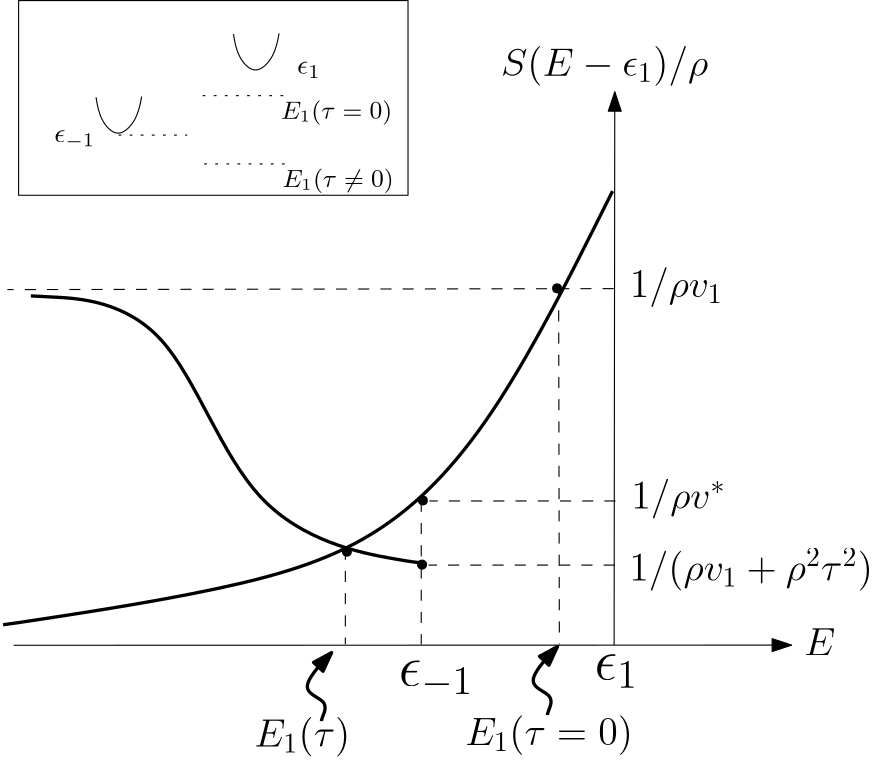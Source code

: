 <?xml version="1.0"?>
<!DOCTYPE ipe SYSTEM "ipe.dtd">
<ipe version="70005" creator="Ipe 7.0.13">
<info created="D:20111221143722" modified="D:20111222163413"/>
<ipestyle name="basic">
<symbol name="arrow/arc(spx)">
<path stroke="sym-stroke" fill="sym-stroke" pen="sym-pen">
0 0 m
-1 0.333 l
-1 -0.333 l
h
</path>
</symbol>
<symbol name="arrow/farc(spx)">
<path stroke="sym-stroke" fill="white" pen="sym-pen">
0 0 m
-1 0.333 l
-1 -0.333 l
h
</path>
</symbol>
<symbol name="mark/circle(sx)" transformations="translations">
<path fill="sym-stroke">
0.6 0 0 0.6 0 0 e
0.4 0 0 0.4 0 0 e
</path>
</symbol>
<symbol name="mark/disk(sx)" transformations="translations">
<path fill="sym-stroke">
0.6 0 0 0.6 0 0 e
</path>
</symbol>
<symbol name="mark/fdisk(sfx)" transformations="translations">
<group>
<path fill="sym-fill">
0.5 0 0 0.5 0 0 e
</path>
<path fill="sym-stroke" fillrule="eofill">
0.6 0 0 0.6 0 0 e
0.4 0 0 0.4 0 0 e
</path>
</group>
</symbol>
<symbol name="mark/box(sx)" transformations="translations">
<path fill="sym-stroke" fillrule="eofill">
-0.6 -0.6 m
0.6 -0.6 l
0.6 0.6 l
-0.6 0.6 l
h
-0.4 -0.4 m
0.4 -0.4 l
0.4 0.4 l
-0.4 0.4 l
h
</path>
</symbol>
<symbol name="mark/square(sx)" transformations="translations">
<path fill="sym-stroke">
-0.6 -0.6 m
0.6 -0.6 l
0.6 0.6 l
-0.6 0.6 l
h
</path>
</symbol>
<symbol name="mark/fsquare(sfx)" transformations="translations">
<group>
<path fill="sym-fill">
-0.5 -0.5 m
0.5 -0.5 l
0.5 0.5 l
-0.5 0.5 l
h
</path>
<path fill="sym-stroke" fillrule="eofill">
-0.6 -0.6 m
0.6 -0.6 l
0.6 0.6 l
-0.6 0.6 l
h
-0.4 -0.4 m
0.4 -0.4 l
0.4 0.4 l
-0.4 0.4 l
h
</path>
</group>
</symbol>
<symbol name="mark/cross(sx)" transformations="translations">
<group>
<path fill="sym-stroke">
-0.43 -0.57 m
0.57 0.43 l
0.43 0.57 l
-0.57 -0.43 l
h
</path>
<path fill="sym-stroke">
-0.43 0.57 m
0.57 -0.43 l
0.43 -0.57 l
-0.57 0.43 l
h
</path>
</group>
</symbol>
<symbol name="arrow/fnormal(spx)">
<path stroke="sym-stroke" fill="white" pen="sym-pen">
0 0 m
-1 0.333 l
-1 -0.333 l
h
</path>
</symbol>
<symbol name="arrow/pointed(spx)">
<path stroke="sym-stroke" fill="sym-stroke" pen="sym-pen">
0 0 m
-1 0.333 l
-0.8 0 l
-1 -0.333 l
h
</path>
</symbol>
<symbol name="arrow/fpointed(spx)">
<path stroke="sym-stroke" fill="white" pen="sym-pen">
0 0 m
-1 0.333 l
-0.8 0 l
-1 -0.333 l
h
</path>
</symbol>
<symbol name="arrow/linear(spx)">
<path stroke="sym-stroke" pen="sym-pen">
-1 0.333 m
0 0 l
-1 -0.333 l
</path>
</symbol>
<symbol name="arrow/fdouble(spx)">
<path stroke="sym-stroke" fill="white" pen="sym-pen">
0 0 m
-1 0.333 l
-1 -0.333 l
h
-1 0 m
-2 0.333 l
-2 -0.333 l
h
</path>
</symbol>
<symbol name="arrow/double(spx)">
<path stroke="sym-stroke" fill="sym-stroke" pen="sym-pen">
0 0 m
-1 0.333 l
-1 -0.333 l
h
-1 0 m
-2 0.333 l
-2 -0.333 l
h
</path>
</symbol>
<pen name="heavier" value="0.8"/>
<pen name="fat" value="1.2"/>
<pen name="ultrafat" value="2"/>
<symbolsize name="large" value="5"/>
<symbolsize name="small" value="2"/>
<symbolsize name="tiny" value="1.1"/>
<arrowsize name="large" value="10"/>
<arrowsize name="small" value="5"/>
<arrowsize name="tiny" value="3"/>
<color name="red" value="1 0 0"/>
<color name="green" value="0 1 0"/>
<color name="blue" value="0 0 1"/>
<color name="yellow" value="1 1 0"/>
<color name="orange" value="1 0.647 0"/>
<color name="gold" value="1 0.843 0"/>
<color name="purple" value="0.627 0.125 0.941"/>
<color name="gray" value="0.745"/>
<color name="brown" value="0.647 0.165 0.165"/>
<color name="navy" value="0 0 0.502"/>
<color name="pink" value="1 0.753 0.796"/>
<color name="seagreen" value="0.18 0.545 0.341"/>
<color name="turquoise" value="0.251 0.878 0.816"/>
<color name="violet" value="0.933 0.51 0.933"/>
<color name="darkblue" value="0 0 0.545"/>
<color name="darkcyan" value="0 0.545 0.545"/>
<color name="darkgray" value="0.663"/>
<color name="darkgreen" value="0 0.392 0"/>
<color name="darkmagenta" value="0.545 0 0.545"/>
<color name="darkorange" value="1 0.549 0"/>
<color name="darkred" value="0.545 0 0"/>
<color name="lightblue" value="0.678 0.847 0.902"/>
<color name="lightcyan" value="0.878 1 1"/>
<color name="lightgray" value="0.827"/>
<color name="lightgreen" value="0.565 0.933 0.565"/>
<color name="lightyellow" value="1 1 0.878"/>
<dashstyle name="dashed" value="[4] 0"/>
<dashstyle name="dotted" value="[1 3] 0"/>
<dashstyle name="dash dotted" value="[4 2 1 2] 0"/>
<dashstyle name="dash dot dotted" value="[4 2 1 2 1 2] 0"/>
<textsize name="large" value="\large"/>
<textsize name="Large" value="\Large"/>
<textsize name="LARGE" value="\LARGE"/>
<textsize name="huge" value="\huge"/>
<textsize name="Huge" value="\Huge"/>
<textsize name="small" value="\small"/>
<textsize name="footnote" value="\footnotesize"/>
<textsize name="tiny" value="\tiny"/>
<textstyle name="center" begin="\begin{center}" end="\end{center}"/>
<textstyle name="itemize" begin="\begin{itemize}" end="\end{itemize}"/>
<textstyle name="item" begin="\begin{itemize}\item{}" end="\end{itemize}"/>
<gridsize name="4 pts" value="4"/>
<gridsize name="8 pts (~3 mm)" value="8"/>
<gridsize name="16 pts (~6 mm)" value="16"/>
<gridsize name="32 pts (~12 mm)" value="32"/>
<gridsize name="10 pts (~3.5 mm)" value="10"/>
<gridsize name="20 pts (~7 mm)" value="20"/>
<gridsize name="14 pts (~5 mm)" value="14"/>
<gridsize name="28 pts (~10 mm)" value="28"/>
<gridsize name="56 pts (~20 mm)" value="56"/>
<anglesize name="90 deg" value="90"/>
<anglesize name="60 deg" value="60"/>
<anglesize name="45 deg" value="45"/>
<anglesize name="30 deg" value="30"/>
<anglesize name="22.5 deg" value="22.5"/>
<tiling name="falling" angle="-60" step="4" width="1"/>
<tiling name="rising" angle="30" step="4" width="1"/>
</ipestyle>
<page>
<layer name="alpha"/>
<view layers="alpha" active="alpha"/>
<path layer="alpha" stroke="black" arrow="normal/normal">
167.962 127.604 m
448.036 127.667 l
</path>
<path matrix="1 0 0 1.13831 0 -17.6578" stroke="black" arrow="normal/normal">
384.145 127.666 m
384.386 302.67 l
</path>
<text matrix="1 0 0 1 -51.6072 -33.3828" transformations="translations" pos="395 365.989" stroke="black" type="label" width="74.594" height="10.756" depth="3.59" valign="baseline" size="Large">$S(E-\epsilon_1)/\rho$</text>
<path stroke="black" dash="dashed">
384 256 m
165.696 255.645 l
</path>
<path matrix="0.299106 0 0 15.6198 269.798 -2819.45" stroke="black" dash="dashed">
384 192 m
160 192 l
</path>
<path matrix="0.909962 0 0 1.56481 15.6841 -143.111" stroke="black" pen="fat">
174.194 253.379 m
230.283 251.68
258.611 199.557
327.73 191.625
328.863 192.191 s
</path>
<text matrix="1 0 0 1 261.748 -67.012" transformations="translations" pos="128 320" stroke="black" type="label" width="33.563" height="10.756" depth="3.59" valign="baseline" size="Large">${1}/{\rho{}v_{1}}$</text>
<text matrix="1.00469 0 0 -0.948964 -1.69445 332.805" transformations="translations" pos="389.485 191.625" stroke="black" type="label" width="87.697" height="11.623" depth="3.59" valign="baseline" size="Large">$1/(\rho{}v_{1}+\rho^{2}\tau^{2})$</text>
<path matrix="1 0 0 1 28.929 0.110599" stroke="black" dash="dashed">
335.243 256.094 m
335.506 127.774 l
</path>
<path matrix="289.771 0 0 0.81379 -77404.77 23.9151" stroke="black" dash="dashed">
268.21 191.348 m
268.21 127.835 l
</path>
<text matrix="1 0 0 1 53.1582 2.29397" transformations="translations" pos="253.445 110.844" stroke="black" type="label" width="26.849" height="8.891" depth="4.3" valign="baseline" size="huge">$\epsilon_{-1}$</text>
<use matrix="1 0 0 1 28.929 0.110599" name="mark/disk(sx)" pos="334.69 255.989" size="normal" stroke="black"/>
<use matrix="1 0 0 1 47.2629 -12.3303" name="mark/disk(sx)" pos="268.032 192.066" size="normal" stroke="black"/>
<text matrix="1 0 0 1 2.65803 -20.3813" transformations="translations" pos="327.854 112.076" stroke="black" type="label" width="60.425" height="10.756" depth="3.59" valign="baseline" size="Large">$E_1(\tau=0)$</text>
<path stroke="black" pen="fat">
383.583 291.096 m
342.238 208.601
302.951 166.695
255.152 149.015
170.832 135.838
164.166 135.005 s
</path>
<text matrix="1.00469 0 0 -0.948964 -1.02953 358.685" transformations="translations" pos="389.485 191.625" stroke="black" type="label" width="34.078" height="10.756" depth="3.59" valign="baseline" size="Large">$1/\rho{}v^{*}$</text>
<text matrix="1 0 0 1 123.639 4.55497" transformations="translations" pos="253.445 110.844" stroke="black" type="label" width="15.691" height="8.896" depth="3.1" valign="baseline" size="huge">$\epsilon_{1}$</text>
<path stroke="black" pen="fat" rarrow="normal/normal">
363.758 127.135 m
350.834 113.309
363.157 110.003
360.151 103.391
360.151 102.489 s
</path>
<path stroke="black">
169.759 359.704 m
169.759 289.607 l
309.954 289.607 l
309.954 359.704 l
h
</path>
<path matrix="1 0 0 1 -13.641 -0.231203" stroke="black">
260.756 347.895 m
262.144 339.572
268.617 332.636
275.553 339.572
277.172 348.126 s
</path>
<path matrix="1 0 0 1 -63.1183 -22.9861" stroke="black">
260.756 347.895 m
262.144 339.572
268.617 332.636
275.553 339.572
277.172 348.126 s
</path>
<path matrix="1 0 0 1 0.231203 10.3067" stroke="black" dash="dotted">
205.499 300.961 m
230.237 300.961 l
</path>
<path matrix="1 0 0 1 -13.641 -0.231203" stroke="black" dash="dotted">
249.659 325.7 m
281.565 325.7 l
</path>
<text matrix="1 0 0 1 -4.39286 8.45708" transformations="translations" pos="187.002 300.267" stroke="black" type="label" width="14.74" height="4.294" depth="2.32" valign="baseline">$\epsilon_{-1}$</text>
<text transformations="translations" pos="270.004 333.329" stroke="black" type="label" width="8.513" height="4.294" depth="1.49" valign="baseline">$\epsilon_1$</text>
<text matrix="1 0 0 1 -8.32332 -3.69925" transformations="translations" pos="272.548 320.844" stroke="black" type="label" width="40.079" height="6.726" depth="2.24" valign="baseline" size="small">$E_1 (\tau=0)$</text>
<path matrix="0.299106 0 0 15.6198 269.513 -2842.53" stroke="black" dash="dashed">
384 192 m
160 192 l
</path>
<use matrix="1 0 0 1 46.9776 -35.4148" name="mark/disk(sx)" pos="268.032 192.066" size="normal" stroke="black"/>
<text matrix="1 0 0 1 1.99496 -7.69484" transformations="translations" pos="450.479 131.676" stroke="black" type="label" width="11.239" height="9.803" depth="0" valign="baseline" size="Large">$E$</text>
<path matrix="1 0 0 1 -13.0948 -24.7945" stroke="black" dash="dotted">
249.659 325.7 m
281.565 325.7 l
</path>
<text matrix="1 0 0 1 -7.77708 -28.2626" transformations="translations" pos="272.548 320.844" stroke="black" type="label" width="40.079" height="6.726" depth="2.24" valign="baseline" size="small">$E_1 (\tau\neq0)$</text>
<path stroke="black" dash="dashed">
287.392 162.381 m
287.392 127.993 l
</path>
<text matrix="1 0 0 1 -73.2143 -20.9271" transformations="translations" pos="327.854 112.076" stroke="black" type="label" width="34.506" height="10.756" depth="3.59" valign="baseline" size="Large">$E_1(\tau)$</text>
<path matrix="1 0 0 1 -81.3312 -2.18347" stroke="black" pen="fat" rarrow="normal/normal">
363.758 127.135 m
350.834 113.309
363.157 110.003
360.151 103.391
360.151 102.489 s
</path>
<use name="mark/disk(sx)" pos="287.938 161.29" size="normal" stroke="black"/>
</page>
</ipe>
